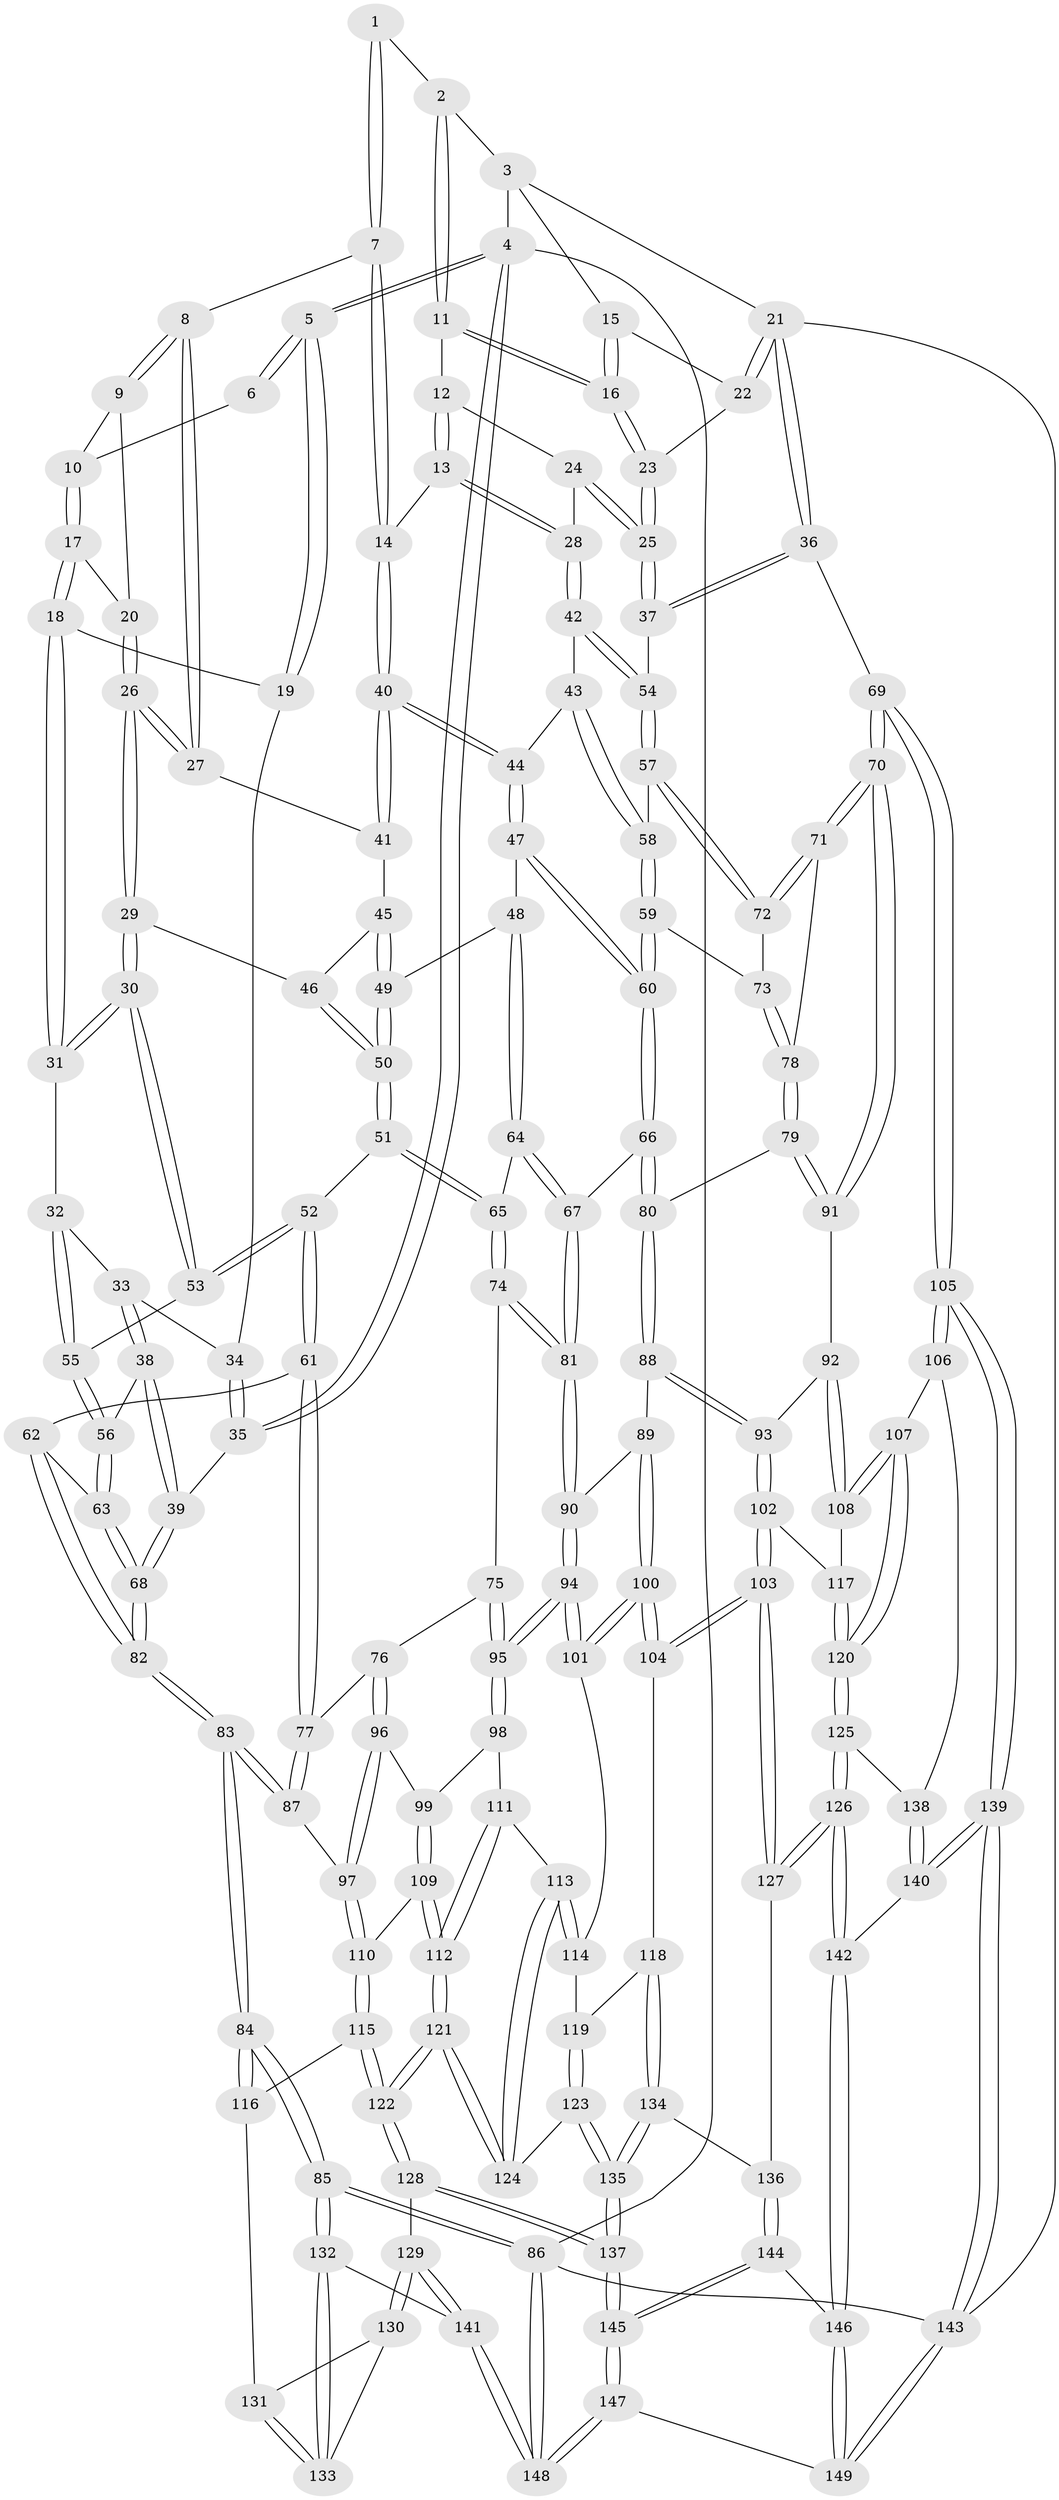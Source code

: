 // Generated by graph-tools (version 1.1) at 2025/03/03/09/25 03:03:16]
// undirected, 149 vertices, 369 edges
graph export_dot {
graph [start="1"]
  node [color=gray90,style=filled];
  1 [pos="+0.6125775115591877+0"];
  2 [pos="+0.6365677873725163+0"];
  3 [pos="+0.9212413381075866+0"];
  4 [pos="+0+0"];
  5 [pos="+0+0"];
  6 [pos="+0.24110765373995133+0"];
  7 [pos="+0.4916666923465492+0.096947165216695"];
  8 [pos="+0.4546721715351749+0.11757655229690857"];
  9 [pos="+0.3042040193669674+0.0034957362701832128"];
  10 [pos="+0.25390036512136555+0"];
  11 [pos="+0.6949791605991146+0"];
  12 [pos="+0.6965638602867783+0"];
  13 [pos="+0.6428846445337801+0.15613639190584716"];
  14 [pos="+0.5525335495661825+0.15605716788389382"];
  15 [pos="+0.8972166724136817+0.06659856773289087"];
  16 [pos="+0.8933047177114533+0.08384513860236069"];
  17 [pos="+0.20986798596880735+0.09671372711123934"];
  18 [pos="+0.2075616028505212+0.10054649868062934"];
  19 [pos="+0.16973255292806222+0.10789771895085985"];
  20 [pos="+0.34346996029156057+0.13414888400548736"];
  21 [pos="+1+0"];
  22 [pos="+1+0"];
  23 [pos="+0.9014230048153165+0.12402856568991164"];
  24 [pos="+0.764795307224096+0.11989479347306663"];
  25 [pos="+0.9003566400841895+0.17940049431501584"];
  26 [pos="+0.389179142695176+0.16787622967098173"];
  27 [pos="+0.4544679736895865+0.11783949128432618"];
  28 [pos="+0.691707302656336+0.21709200895342087"];
  29 [pos="+0.38240649225558093+0.18075161906084938"];
  30 [pos="+0.3015262164422079+0.23760874150292427"];
  31 [pos="+0.2244211003480452+0.1657043332601467"];
  32 [pos="+0.15269983147256455+0.25166056826007394"];
  33 [pos="+0.1130027428839474+0.1867044439788306"];
  34 [pos="+0.08854177965003954+0.13526767415122537"];
  35 [pos="+0+0.10824980765624909"];
  36 [pos="+1+0.3305440713159791"];
  37 [pos="+0.9455395655490476+0.2658086675350934"];
  38 [pos="+0.04914755958987916+0.3066256854954308"];
  39 [pos="+0+0.1951816018334334"];
  40 [pos="+0.5644394964725777+0.2502658120244734"];
  41 [pos="+0.48022015929120243+0.2216119027976846"];
  42 [pos="+0.6954346977548365+0.2676451072167968"];
  43 [pos="+0.6745423944844824+0.2865466788111388"];
  44 [pos="+0.5858009139271729+0.3092130234805005"];
  45 [pos="+0.4698847183770781+0.25501562336042843"];
  46 [pos="+0.42371974760107883+0.2571820739443154"];
  47 [pos="+0.5772891622225604+0.31845516236327537"];
  48 [pos="+0.5558333243572268+0.3252525243522602"];
  49 [pos="+0.5310126313385405+0.32219681874959344"];
  50 [pos="+0.4025400073649154+0.35150488931302415"];
  51 [pos="+0.3493229098410572+0.3925107771835832"];
  52 [pos="+0.33206100969399466+0.3841774473576477"];
  53 [pos="+0.2916017642669974+0.31562804510642417"];
  54 [pos="+0.8915581374778018+0.2887767970142758"];
  55 [pos="+0.14147775031849197+0.30324813248069443"];
  56 [pos="+0.10581621011467202+0.3274723894865568"];
  57 [pos="+0.8126020884144236+0.40454081104156925"];
  58 [pos="+0.7117624964755598+0.3935014422900836"];
  59 [pos="+0.6837604054759794+0.4455780636576318"];
  60 [pos="+0.6269958450155082+0.4663621223189078"];
  61 [pos="+0.15782098620231202+0.47946263999157995"];
  62 [pos="+0.14158669608177316+0.46946030682947487"];
  63 [pos="+0.12178212203843256+0.4119860965677584"];
  64 [pos="+0.5223535828812245+0.3989426462998613"];
  65 [pos="+0.3723500628899687+0.4370781000512896"];
  66 [pos="+0.6079744453998804+0.501374212997888"];
  67 [pos="+0.5237613241557042+0.5215910934301223"];
  68 [pos="+0+0.43840592415832075"];
  69 [pos="+1+0.6627457697328794"];
  70 [pos="+0.9329542472032589+0.6138821142633266"];
  71 [pos="+0.8625881625934897+0.5370360629165158"];
  72 [pos="+0.8105982840996372+0.4376762046201054"];
  73 [pos="+0.7371586112597469+0.4799237638738847"];
  74 [pos="+0.3974462495717829+0.5124612161988231"];
  75 [pos="+0.2976387501985207+0.5707172649811622"];
  76 [pos="+0.2063401851875686+0.5648117153274729"];
  77 [pos="+0.17361420895179325+0.5221254434673863"];
  78 [pos="+0.7401669352230241+0.514021703060122"];
  79 [pos="+0.7078410374989053+0.5692487986476013"];
  80 [pos="+0.6565714227533884+0.557906599255107"];
  81 [pos="+0.46485957865809885+0.5594665419306393"];
  82 [pos="+0+0.598017831349601"];
  83 [pos="+0+0.6586511255186792"];
  84 [pos="+0+0.804352944016823"];
  85 [pos="+0+0.9273477761855893"];
  86 [pos="+0+1"];
  87 [pos="+0.020511600397855545+0.67122514728676"];
  88 [pos="+0.6247687054393644+0.6320733811019884"];
  89 [pos="+0.4783021169068784+0.6064160885481806"];
  90 [pos="+0.47001882760912667+0.5952598122234116"];
  91 [pos="+0.7693326458167956+0.6416213296379614"];
  92 [pos="+0.7296275323410294+0.6885878476717832"];
  93 [pos="+0.659239602412123+0.7218587886235068"];
  94 [pos="+0.3385414191900532+0.7205012390446731"];
  95 [pos="+0.3147696412179233+0.7056123490000067"];
  96 [pos="+0.18486096661773851+0.6707574076137202"];
  97 [pos="+0.08261461564102601+0.6907459563162982"];
  98 [pos="+0.2263037107247171+0.7033979545753849"];
  99 [pos="+0.21288042460303355+0.6992949764377453"];
  100 [pos="+0.5292112441304389+0.7462961750707053"];
  101 [pos="+0.3476131628956097+0.7492529308132084"];
  102 [pos="+0.6290039379528461+0.7641158679457604"];
  103 [pos="+0.6017714214352398+0.7867924965223047"];
  104 [pos="+0.5307070816508284+0.7481826219502115"];
  105 [pos="+1+0.6736559118480039"];
  106 [pos="+0.9880531944234066+0.7500962466786092"];
  107 [pos="+0.8836312743366759+0.7815074232456894"];
  108 [pos="+0.7883789735107102+0.7785434356122102"];
  109 [pos="+0.1894814424026304+0.7554755894687479"];
  110 [pos="+0.12549033108070837+0.798522105669633"];
  111 [pos="+0.23661809188449462+0.7544639499855207"];
  112 [pos="+0.22663976871804145+0.8478806532441943"];
  113 [pos="+0.29278524845827747+0.8217230346425596"];
  114 [pos="+0.3469168755466365+0.7600964986033536"];
  115 [pos="+0.12336929713066284+0.8168843690791378"];
  116 [pos="+0.11116185422612389+0.8226334526289494"];
  117 [pos="+0.7605129022141526+0.80890046614492"];
  118 [pos="+0.42149901960393565+0.8436591609983469"];
  119 [pos="+0.3975101237491361+0.8226647172114516"];
  120 [pos="+0.7641145285475359+0.9007974019682361"];
  121 [pos="+0.2311917871940531+0.8708472016396404"];
  122 [pos="+0.21695251342056843+0.8846963938800012"];
  123 [pos="+0.32057773455854743+0.8807047073351075"];
  124 [pos="+0.27159000984441395+0.8536599255883167"];
  125 [pos="+0.7637398765758104+0.9018995366847672"];
  126 [pos="+0.7215959122620874+0.9524711842844741"];
  127 [pos="+0.6028775399727822+0.8044956122311857"];
  128 [pos="+0.21317797025398252+0.9014759853650742"];
  129 [pos="+0.15433359775411742+0.936023205454528"];
  130 [pos="+0.12273571026653575+0.9230878391585369"];
  131 [pos="+0.09726783295410364+0.8602662430715597"];
  132 [pos="+0.012689483130762737+0.9219909713296761"];
  133 [pos="+0.04040062744550826+0.9153637194416772"];
  134 [pos="+0.4256028808368429+0.8683342321779407"];
  135 [pos="+0.3760643548521869+0.9293884579203684"];
  136 [pos="+0.5211651376952868+0.911919008185093"];
  137 [pos="+0.3618035665407458+1"];
  138 [pos="+0.8722550646907121+0.8953170679713903"];
  139 [pos="+1+1"];
  140 [pos="+0.8795270395707906+0.9499354273601605"];
  141 [pos="+0.12690010769306026+0.9971967762486889"];
  142 [pos="+0.7215612903000249+1"];
  143 [pos="+1+1"];
  144 [pos="+0.5212956887975748+0.9173613428157035"];
  145 [pos="+0.36215900321679634+1"];
  146 [pos="+0.706612391381655+1"];
  147 [pos="+0.36235263975455395+1"];
  148 [pos="+0.0838957822036707+1"];
  149 [pos="+0.7080331301833058+1"];
  1 -- 2;
  1 -- 7;
  1 -- 7;
  2 -- 3;
  2 -- 11;
  2 -- 11;
  3 -- 4;
  3 -- 15;
  3 -- 21;
  4 -- 5;
  4 -- 5;
  4 -- 35;
  4 -- 35;
  4 -- 86;
  5 -- 6;
  5 -- 6;
  5 -- 19;
  5 -- 19;
  6 -- 10;
  7 -- 8;
  7 -- 14;
  7 -- 14;
  8 -- 9;
  8 -- 9;
  8 -- 27;
  8 -- 27;
  9 -- 10;
  9 -- 20;
  10 -- 17;
  10 -- 17;
  11 -- 12;
  11 -- 16;
  11 -- 16;
  12 -- 13;
  12 -- 13;
  12 -- 24;
  13 -- 14;
  13 -- 28;
  13 -- 28;
  14 -- 40;
  14 -- 40;
  15 -- 16;
  15 -- 16;
  15 -- 22;
  16 -- 23;
  16 -- 23;
  17 -- 18;
  17 -- 18;
  17 -- 20;
  18 -- 19;
  18 -- 31;
  18 -- 31;
  19 -- 34;
  20 -- 26;
  20 -- 26;
  21 -- 22;
  21 -- 22;
  21 -- 36;
  21 -- 36;
  21 -- 143;
  22 -- 23;
  23 -- 25;
  23 -- 25;
  24 -- 25;
  24 -- 25;
  24 -- 28;
  25 -- 37;
  25 -- 37;
  26 -- 27;
  26 -- 27;
  26 -- 29;
  26 -- 29;
  27 -- 41;
  28 -- 42;
  28 -- 42;
  29 -- 30;
  29 -- 30;
  29 -- 46;
  30 -- 31;
  30 -- 31;
  30 -- 53;
  30 -- 53;
  31 -- 32;
  32 -- 33;
  32 -- 55;
  32 -- 55;
  33 -- 34;
  33 -- 38;
  33 -- 38;
  34 -- 35;
  34 -- 35;
  35 -- 39;
  36 -- 37;
  36 -- 37;
  36 -- 69;
  37 -- 54;
  38 -- 39;
  38 -- 39;
  38 -- 56;
  39 -- 68;
  39 -- 68;
  40 -- 41;
  40 -- 41;
  40 -- 44;
  40 -- 44;
  41 -- 45;
  42 -- 43;
  42 -- 54;
  42 -- 54;
  43 -- 44;
  43 -- 58;
  43 -- 58;
  44 -- 47;
  44 -- 47;
  45 -- 46;
  45 -- 49;
  45 -- 49;
  46 -- 50;
  46 -- 50;
  47 -- 48;
  47 -- 60;
  47 -- 60;
  48 -- 49;
  48 -- 64;
  48 -- 64;
  49 -- 50;
  49 -- 50;
  50 -- 51;
  50 -- 51;
  51 -- 52;
  51 -- 65;
  51 -- 65;
  52 -- 53;
  52 -- 53;
  52 -- 61;
  52 -- 61;
  53 -- 55;
  54 -- 57;
  54 -- 57;
  55 -- 56;
  55 -- 56;
  56 -- 63;
  56 -- 63;
  57 -- 58;
  57 -- 72;
  57 -- 72;
  58 -- 59;
  58 -- 59;
  59 -- 60;
  59 -- 60;
  59 -- 73;
  60 -- 66;
  60 -- 66;
  61 -- 62;
  61 -- 77;
  61 -- 77;
  62 -- 63;
  62 -- 82;
  62 -- 82;
  63 -- 68;
  63 -- 68;
  64 -- 65;
  64 -- 67;
  64 -- 67;
  65 -- 74;
  65 -- 74;
  66 -- 67;
  66 -- 80;
  66 -- 80;
  67 -- 81;
  67 -- 81;
  68 -- 82;
  68 -- 82;
  69 -- 70;
  69 -- 70;
  69 -- 105;
  69 -- 105;
  70 -- 71;
  70 -- 71;
  70 -- 91;
  70 -- 91;
  71 -- 72;
  71 -- 72;
  71 -- 78;
  72 -- 73;
  73 -- 78;
  73 -- 78;
  74 -- 75;
  74 -- 81;
  74 -- 81;
  75 -- 76;
  75 -- 95;
  75 -- 95;
  76 -- 77;
  76 -- 96;
  76 -- 96;
  77 -- 87;
  77 -- 87;
  78 -- 79;
  78 -- 79;
  79 -- 80;
  79 -- 91;
  79 -- 91;
  80 -- 88;
  80 -- 88;
  81 -- 90;
  81 -- 90;
  82 -- 83;
  82 -- 83;
  83 -- 84;
  83 -- 84;
  83 -- 87;
  83 -- 87;
  84 -- 85;
  84 -- 85;
  84 -- 116;
  84 -- 116;
  85 -- 86;
  85 -- 86;
  85 -- 132;
  85 -- 132;
  86 -- 148;
  86 -- 148;
  86 -- 143;
  87 -- 97;
  88 -- 89;
  88 -- 93;
  88 -- 93;
  89 -- 90;
  89 -- 100;
  89 -- 100;
  90 -- 94;
  90 -- 94;
  91 -- 92;
  92 -- 93;
  92 -- 108;
  92 -- 108;
  93 -- 102;
  93 -- 102;
  94 -- 95;
  94 -- 95;
  94 -- 101;
  94 -- 101;
  95 -- 98;
  95 -- 98;
  96 -- 97;
  96 -- 97;
  96 -- 99;
  97 -- 110;
  97 -- 110;
  98 -- 99;
  98 -- 111;
  99 -- 109;
  99 -- 109;
  100 -- 101;
  100 -- 101;
  100 -- 104;
  100 -- 104;
  101 -- 114;
  102 -- 103;
  102 -- 103;
  102 -- 117;
  103 -- 104;
  103 -- 104;
  103 -- 127;
  103 -- 127;
  104 -- 118;
  105 -- 106;
  105 -- 106;
  105 -- 139;
  105 -- 139;
  106 -- 107;
  106 -- 138;
  107 -- 108;
  107 -- 108;
  107 -- 120;
  107 -- 120;
  108 -- 117;
  109 -- 110;
  109 -- 112;
  109 -- 112;
  110 -- 115;
  110 -- 115;
  111 -- 112;
  111 -- 112;
  111 -- 113;
  112 -- 121;
  112 -- 121;
  113 -- 114;
  113 -- 114;
  113 -- 124;
  113 -- 124;
  114 -- 119;
  115 -- 116;
  115 -- 122;
  115 -- 122;
  116 -- 131;
  117 -- 120;
  117 -- 120;
  118 -- 119;
  118 -- 134;
  118 -- 134;
  119 -- 123;
  119 -- 123;
  120 -- 125;
  120 -- 125;
  121 -- 122;
  121 -- 122;
  121 -- 124;
  121 -- 124;
  122 -- 128;
  122 -- 128;
  123 -- 124;
  123 -- 135;
  123 -- 135;
  125 -- 126;
  125 -- 126;
  125 -- 138;
  126 -- 127;
  126 -- 127;
  126 -- 142;
  126 -- 142;
  127 -- 136;
  128 -- 129;
  128 -- 137;
  128 -- 137;
  129 -- 130;
  129 -- 130;
  129 -- 141;
  129 -- 141;
  130 -- 131;
  130 -- 133;
  131 -- 133;
  131 -- 133;
  132 -- 133;
  132 -- 133;
  132 -- 141;
  134 -- 135;
  134 -- 135;
  134 -- 136;
  135 -- 137;
  135 -- 137;
  136 -- 144;
  136 -- 144;
  137 -- 145;
  137 -- 145;
  138 -- 140;
  138 -- 140;
  139 -- 140;
  139 -- 140;
  139 -- 143;
  139 -- 143;
  140 -- 142;
  141 -- 148;
  141 -- 148;
  142 -- 146;
  142 -- 146;
  143 -- 149;
  143 -- 149;
  144 -- 145;
  144 -- 145;
  144 -- 146;
  145 -- 147;
  145 -- 147;
  146 -- 149;
  146 -- 149;
  147 -- 148;
  147 -- 148;
  147 -- 149;
}
